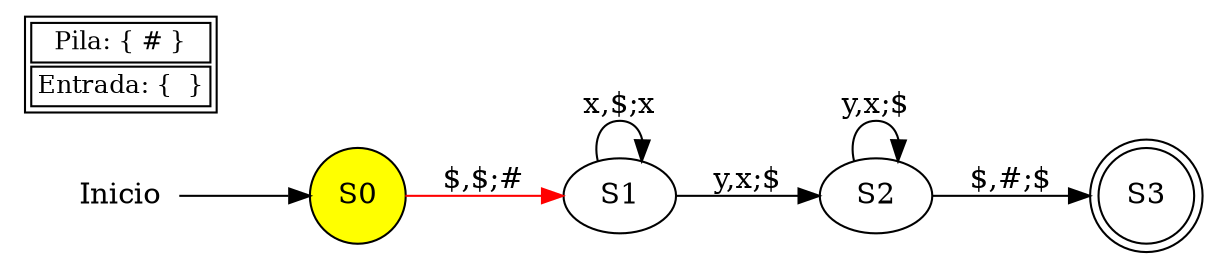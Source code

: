 digraph grafica{
rankdir=LR;
S3 [shape = doublecircle];
S0 [shape = circle, style = filled, fillcolor = yellow];
"Inicio" [shape = plaintext];
"Inicio" -> S0
S0 -> S1 [label = "$,$;#", color = red]
S1 -> S1 [label = "x,$;x"]
S1 -> S2 [label = "y,x;$"]
S2 -> S2 [label = "y,x;$"]
S2 -> S3 [label = "$,#;$"]

tabla[shape=plaintext,fontsize=12, label=<<TABLE BORDER="1"><TR><TD>Pila: { # }</TD></TR><TR><TD>Entrada: {  }</TD></TR></TABLE>>];
}